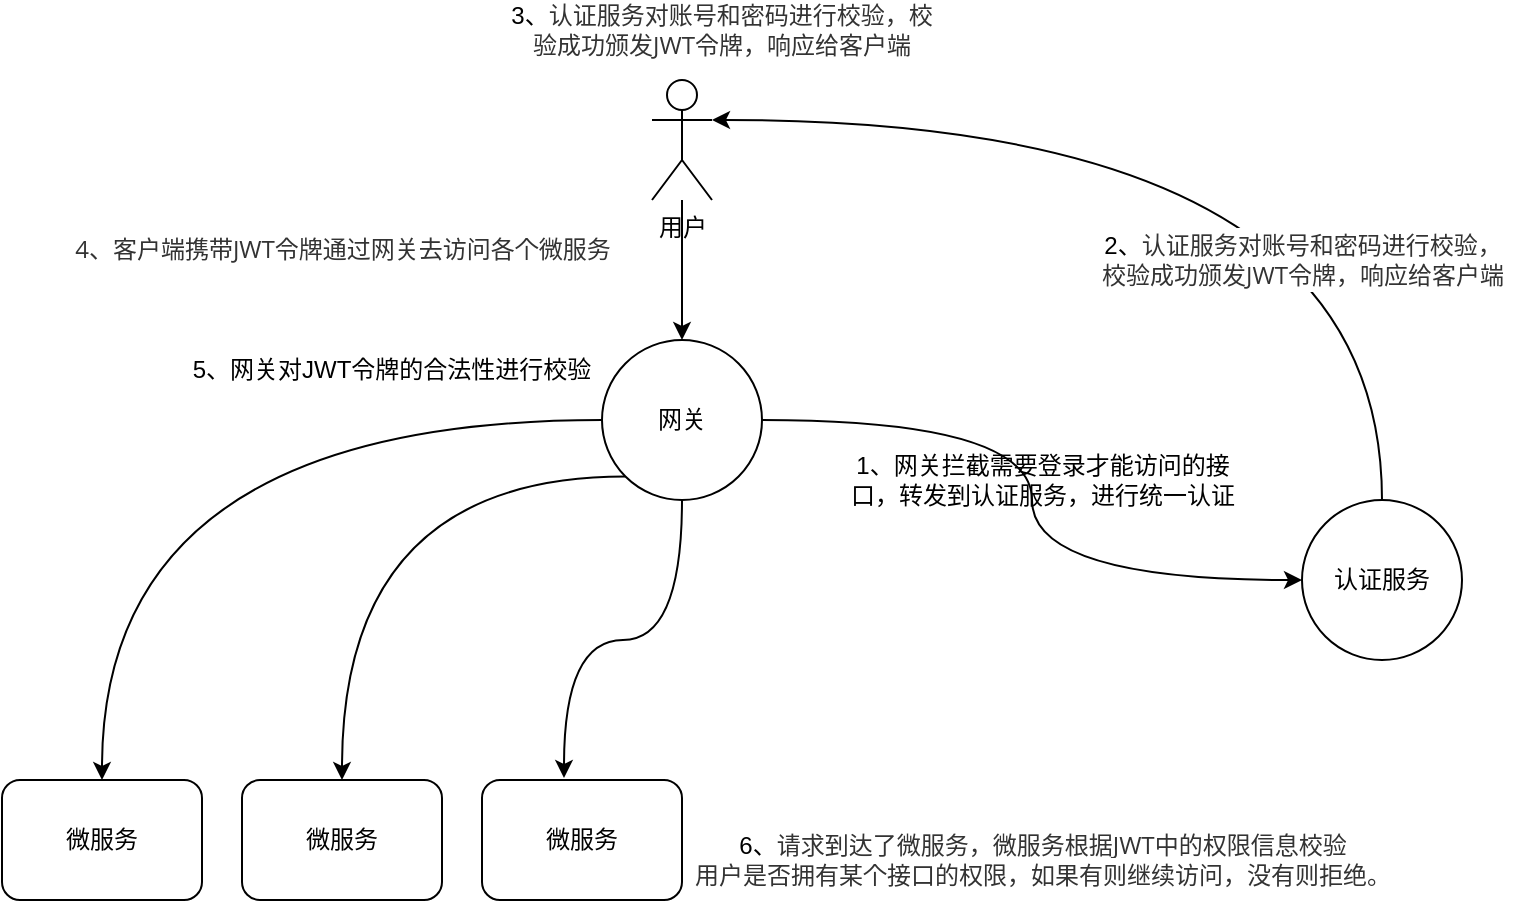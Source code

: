 <mxfile version="21.7.5" type="github">
  <diagram name="第 1 页" id="fLwNNgNCNl2ztyWhb2Ev">
    <mxGraphModel dx="1782" dy="1652" grid="1" gridSize="10" guides="1" tooltips="1" connect="1" arrows="1" fold="1" page="1" pageScale="1" pageWidth="827" pageHeight="1169" math="0" shadow="0">
      <root>
        <mxCell id="0" />
        <mxCell id="1" parent="0" />
        <mxCell id="HrfyjQmDxBG1o7t8RHfd-12" style="edgeStyle=orthogonalEdgeStyle;rounded=0;orthogonalLoop=1;jettySize=auto;html=1;exitX=1;exitY=0.5;exitDx=0;exitDy=0;entryX=0;entryY=0.5;entryDx=0;entryDy=0;curved=1;" edge="1" parent="1" source="HrfyjQmDxBG1o7t8RHfd-2" target="HrfyjQmDxBG1o7t8RHfd-3">
          <mxGeometry relative="1" as="geometry" />
        </mxCell>
        <mxCell id="HrfyjQmDxBG1o7t8RHfd-19" style="edgeStyle=orthogonalEdgeStyle;rounded=0;orthogonalLoop=1;jettySize=auto;html=1;exitX=0;exitY=0.5;exitDx=0;exitDy=0;curved=1;" edge="1" parent="1" source="HrfyjQmDxBG1o7t8RHfd-2" target="HrfyjQmDxBG1o7t8RHfd-16">
          <mxGeometry relative="1" as="geometry" />
        </mxCell>
        <mxCell id="HrfyjQmDxBG1o7t8RHfd-20" style="edgeStyle=orthogonalEdgeStyle;rounded=0;orthogonalLoop=1;jettySize=auto;html=1;exitX=0;exitY=1;exitDx=0;exitDy=0;curved=1;" edge="1" parent="1" source="HrfyjQmDxBG1o7t8RHfd-2" target="HrfyjQmDxBG1o7t8RHfd-17">
          <mxGeometry relative="1" as="geometry" />
        </mxCell>
        <mxCell id="HrfyjQmDxBG1o7t8RHfd-21" style="edgeStyle=orthogonalEdgeStyle;rounded=0;orthogonalLoop=1;jettySize=auto;html=1;exitX=0.5;exitY=1;exitDx=0;exitDy=0;entryX=0.41;entryY=-0.017;entryDx=0;entryDy=0;entryPerimeter=0;curved=1;" edge="1" parent="1" source="HrfyjQmDxBG1o7t8RHfd-2" target="HrfyjQmDxBG1o7t8RHfd-18">
          <mxGeometry relative="1" as="geometry" />
        </mxCell>
        <mxCell id="HrfyjQmDxBG1o7t8RHfd-2" value="网关" style="ellipse;whiteSpace=wrap;html=1;aspect=fixed;" vertex="1" parent="1">
          <mxGeometry x="290" y="150" width="80" height="80" as="geometry" />
        </mxCell>
        <mxCell id="HrfyjQmDxBG1o7t8RHfd-13" style="edgeStyle=orthogonalEdgeStyle;rounded=0;orthogonalLoop=1;jettySize=auto;html=1;exitX=0.5;exitY=0;exitDx=0;exitDy=0;entryX=1;entryY=0.333;entryDx=0;entryDy=0;entryPerimeter=0;curved=1;" edge="1" parent="1" source="HrfyjQmDxBG1o7t8RHfd-3" target="HrfyjQmDxBG1o7t8RHfd-5">
          <mxGeometry relative="1" as="geometry" />
        </mxCell>
        <mxCell id="HrfyjQmDxBG1o7t8RHfd-3" value="认证服务" style="ellipse;whiteSpace=wrap;html=1;aspect=fixed;" vertex="1" parent="1">
          <mxGeometry x="640" y="230" width="80" height="80" as="geometry" />
        </mxCell>
        <mxCell id="HrfyjQmDxBG1o7t8RHfd-6" value="" style="edgeStyle=orthogonalEdgeStyle;rounded=0;orthogonalLoop=1;jettySize=auto;html=1;" edge="1" parent="1" source="HrfyjQmDxBG1o7t8RHfd-5" target="HrfyjQmDxBG1o7t8RHfd-2">
          <mxGeometry relative="1" as="geometry" />
        </mxCell>
        <mxCell id="HrfyjQmDxBG1o7t8RHfd-5" value="用户" style="shape=umlActor;verticalLabelPosition=bottom;verticalAlign=top;html=1;outlineConnect=0;" vertex="1" parent="1">
          <mxGeometry x="315" y="20" width="30" height="60" as="geometry" />
        </mxCell>
        <mxCell id="HrfyjQmDxBG1o7t8RHfd-11" value="1、网关拦截需要登录才能访问的接&lt;br&gt;口，转发到认证服务，进行统一认证" style="text;html=1;align=center;verticalAlign=middle;resizable=0;points=[];autosize=1;strokeColor=none;fillColor=none;" vertex="1" parent="1">
          <mxGeometry x="400" y="200" width="220" height="40" as="geometry" />
        </mxCell>
        <mxCell id="HrfyjQmDxBG1o7t8RHfd-14" value="&lt;font style=&quot;&quot;&gt;&lt;font style=&quot;font-size: 12px;&quot;&gt;2、&lt;span style=&quot;orphans: 4; background-color: rgb(255, 255, 255); color: rgb(51, 51, 51); font-family: &amp;quot;Open Sans&amp;quot;, &amp;quot;Clear Sans&amp;quot;, &amp;quot;Helvetica Neue&amp;quot;, Helvetica, Arial, &amp;quot;Segoe UI Emoji&amp;quot;, sans-serif; text-align: left;&quot;&gt;认证服务对账号和密码进行校验，&lt;br&gt;校验成功颁发JWT令牌，响应给客户端&lt;/span&gt;&lt;/font&gt;&lt;br&gt;&lt;/font&gt;" style="text;html=1;align=center;verticalAlign=middle;resizable=0;points=[];autosize=1;strokeColor=none;fillColor=none;" vertex="1" parent="1">
          <mxGeometry x="530" y="90" width="220" height="40" as="geometry" />
        </mxCell>
        <mxCell id="HrfyjQmDxBG1o7t8RHfd-15" value="&lt;font style=&quot;font-size: 12px;&quot;&gt;3、&lt;span style=&quot;orphans: 4; background-color: rgb(255, 255, 255); color: rgb(51, 51, 51); font-family: &amp;quot;Open Sans&amp;quot;, &amp;quot;Clear Sans&amp;quot;, &amp;quot;Helvetica Neue&amp;quot;, Helvetica, Arial, &amp;quot;Segoe UI Emoji&amp;quot;, sans-serif; text-align: left;&quot;&gt;认证服务对账号和密码进行校验，校验成功颁发JWT令牌，响应给客户端&lt;/span&gt;&lt;/font&gt;" style="text;html=1;strokeColor=none;fillColor=none;align=center;verticalAlign=middle;whiteSpace=wrap;rounded=0;" vertex="1" parent="1">
          <mxGeometry x="240" y="-20" width="220" height="30" as="geometry" />
        </mxCell>
        <mxCell id="HrfyjQmDxBG1o7t8RHfd-16" value="微服务" style="rounded=1;whiteSpace=wrap;html=1;" vertex="1" parent="1">
          <mxGeometry x="-10" y="370" width="100" height="60" as="geometry" />
        </mxCell>
        <mxCell id="HrfyjQmDxBG1o7t8RHfd-17" value="微服务" style="rounded=1;whiteSpace=wrap;html=1;" vertex="1" parent="1">
          <mxGeometry x="110" y="370" width="100" height="60" as="geometry" />
        </mxCell>
        <mxCell id="HrfyjQmDxBG1o7t8RHfd-18" value="微服务" style="rounded=1;whiteSpace=wrap;html=1;" vertex="1" parent="1">
          <mxGeometry x="230" y="370" width="100" height="60" as="geometry" />
        </mxCell>
        <mxCell id="HrfyjQmDxBG1o7t8RHfd-23" value="&lt;div style=&quot;orphans: 4; text-align: left;&quot;&gt;&lt;font style=&quot;font-size: 12px;&quot;&gt;&lt;font face=&quot;Open Sans, Clear Sans, Helvetica Neue, Helvetica, Arial, Segoe UI Emoji, sans-serif&quot; color=&quot;#333333&quot;&gt;4、&lt;/font&gt;&lt;span style=&quot;background-color: rgb(255, 255, 255); color: rgb(51, 51, 51); font-family: &amp;quot;Open Sans&amp;quot;, &amp;quot;Clear Sans&amp;quot;, &amp;quot;Helvetica Neue&amp;quot;, Helvetica, Arial, &amp;quot;Segoe UI Emoji&amp;quot;, sans-serif;&quot;&gt;客户端携带JWT令牌通过网关去访问各个微服务&lt;/span&gt;&lt;/font&gt;&lt;/div&gt;" style="text;html=1;align=center;verticalAlign=middle;resizable=0;points=[];autosize=1;strokeColor=none;fillColor=none;" vertex="1" parent="1">
          <mxGeometry x="15" y="90" width="290" height="30" as="geometry" />
        </mxCell>
        <mxCell id="HrfyjQmDxBG1o7t8RHfd-24" value="&lt;font style=&quot;font-size: 12px;&quot;&gt;6、&lt;span style=&quot;orphans: 4; background-color: rgb(255, 255, 255); color: rgb(51, 51, 51); font-family: &amp;quot;Open Sans&amp;quot;, &amp;quot;Clear Sans&amp;quot;, &amp;quot;Helvetica Neue&amp;quot;, Helvetica, Arial, &amp;quot;Segoe UI Emoji&amp;quot;, sans-serif; text-align: left;&quot;&gt;请求到达了微服务，微服务根据JWT中的权限信息校验&lt;br&gt;用户是否拥有某个接口的权限，如果有则继续访问，没有则拒绝。&lt;/span&gt;&lt;/font&gt;" style="text;html=1;align=center;verticalAlign=middle;resizable=0;points=[];autosize=1;strokeColor=none;fillColor=none;" vertex="1" parent="1">
          <mxGeometry x="325" y="390" width="370" height="40" as="geometry" />
        </mxCell>
        <mxCell id="HrfyjQmDxBG1o7t8RHfd-25" value="5、网关对JWT令牌的合法性进行校验" style="text;html=1;strokeColor=none;fillColor=none;align=center;verticalAlign=middle;whiteSpace=wrap;rounded=0;" vertex="1" parent="1">
          <mxGeometry x="80" y="150" width="210" height="30" as="geometry" />
        </mxCell>
      </root>
    </mxGraphModel>
  </diagram>
</mxfile>
